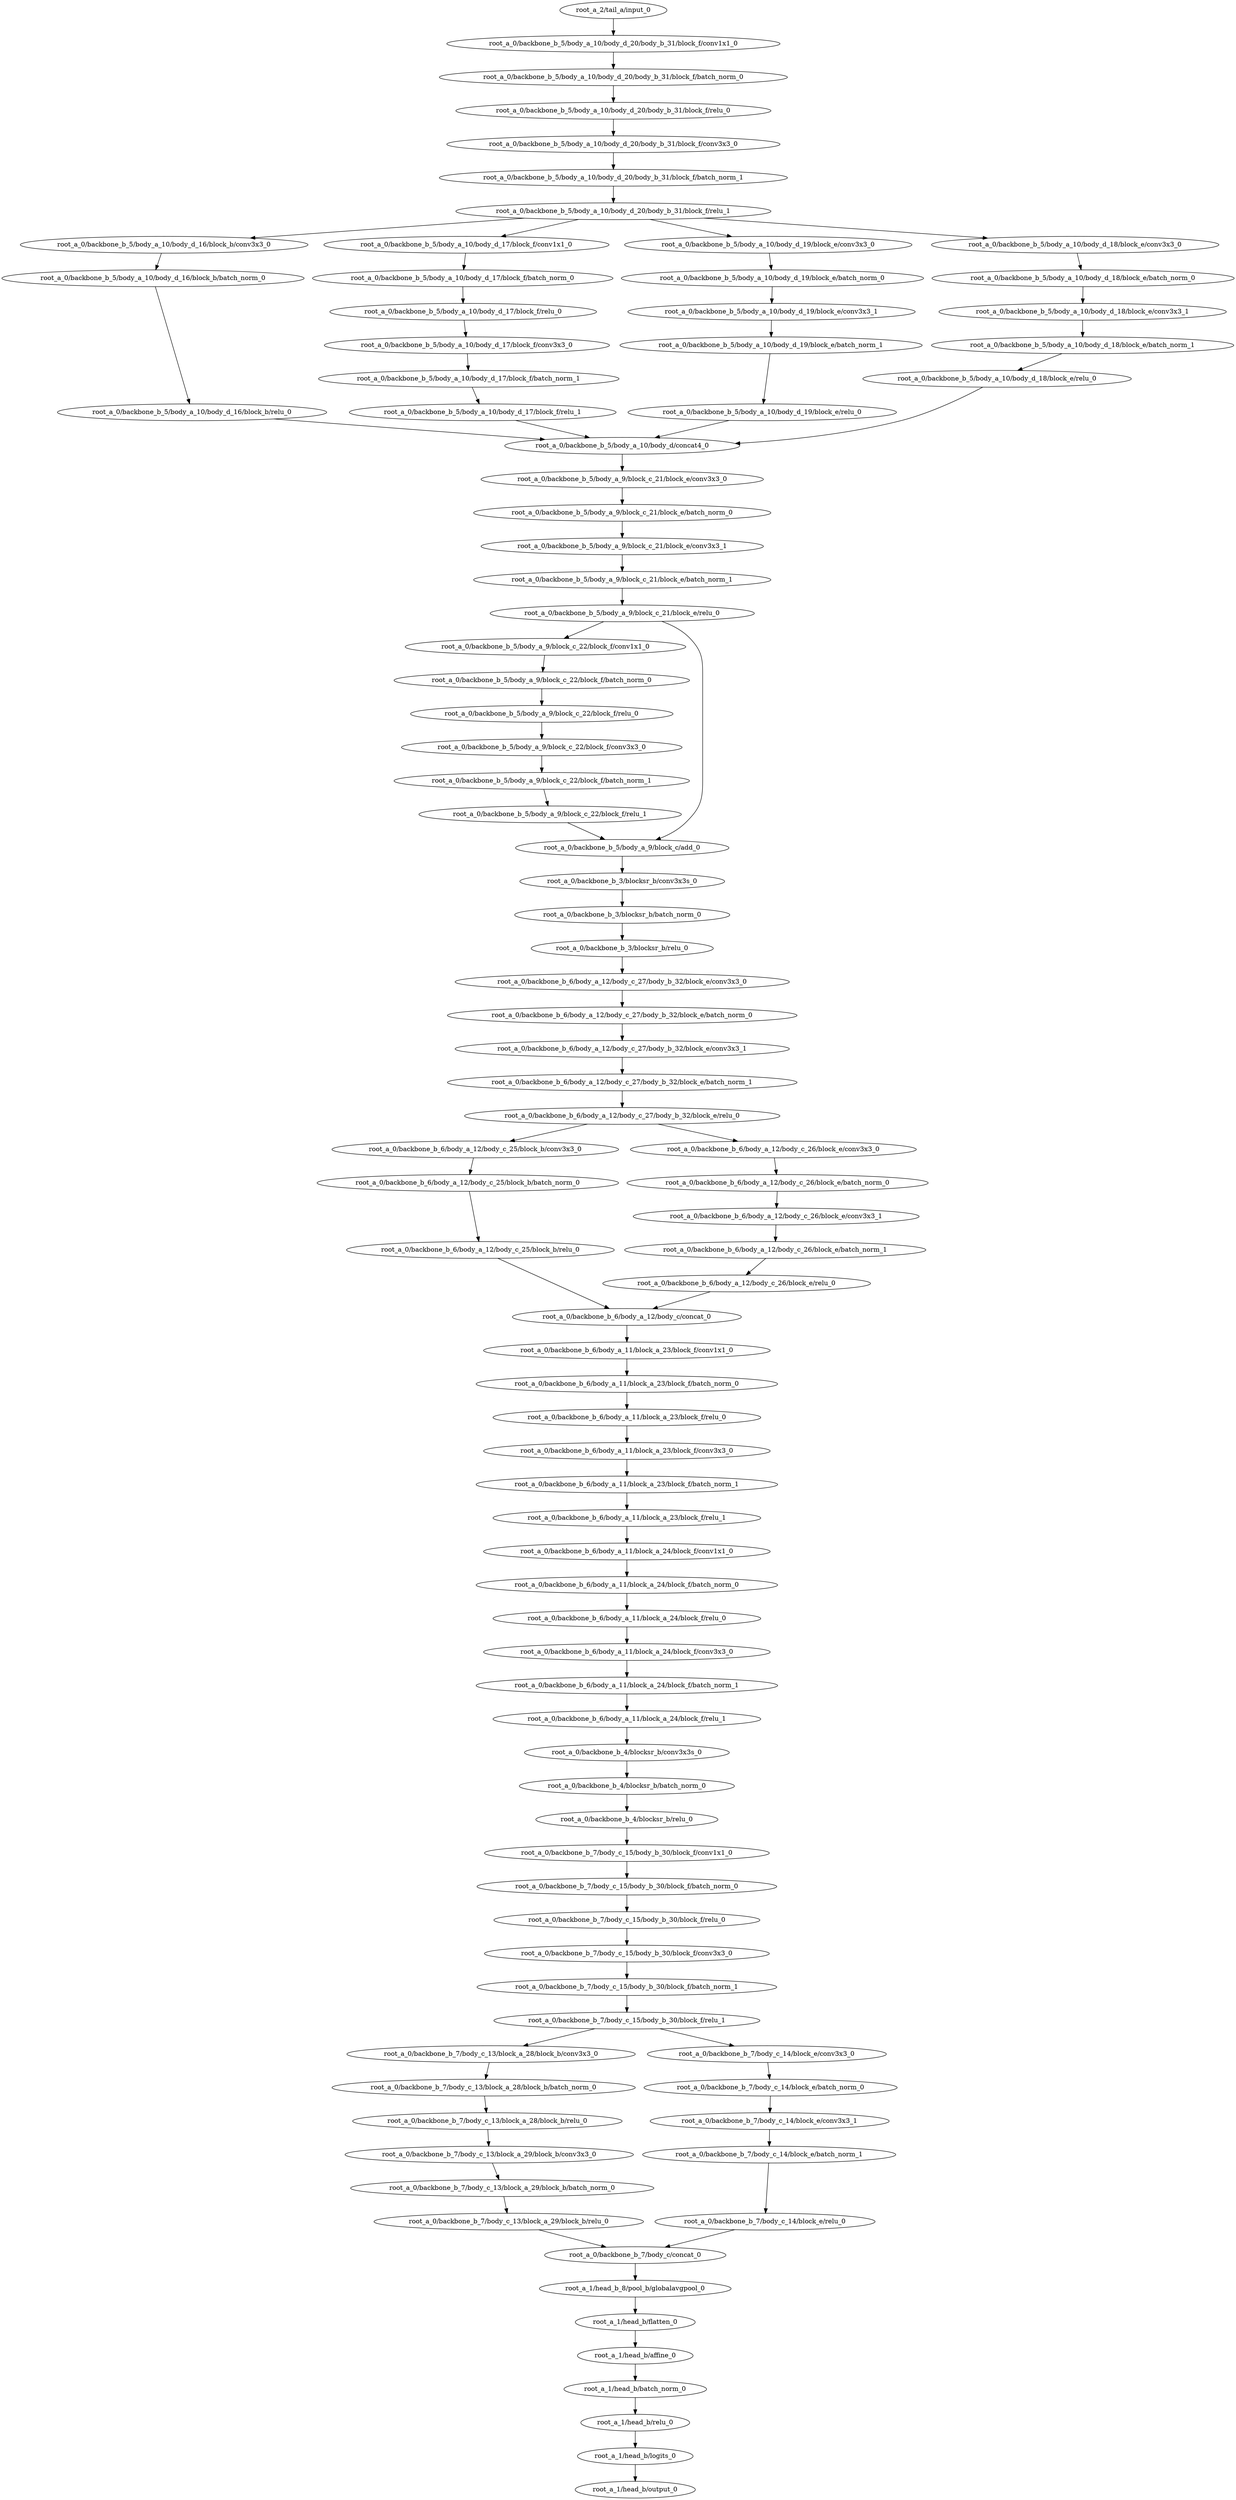 digraph root_a {
	"root_a_2/tail_a/input_0"
	"root_a_0/backbone_b_5/body_a_10/body_d_20/body_b_31/block_f/conv1x1_0"
	"root_a_0/backbone_b_5/body_a_10/body_d_20/body_b_31/block_f/batch_norm_0"
	"root_a_0/backbone_b_5/body_a_10/body_d_20/body_b_31/block_f/relu_0"
	"root_a_0/backbone_b_5/body_a_10/body_d_20/body_b_31/block_f/conv3x3_0"
	"root_a_0/backbone_b_5/body_a_10/body_d_20/body_b_31/block_f/batch_norm_1"
	"root_a_0/backbone_b_5/body_a_10/body_d_20/body_b_31/block_f/relu_1"
	"root_a_0/backbone_b_5/body_a_10/body_d_16/block_b/conv3x3_0"
	"root_a_0/backbone_b_5/body_a_10/body_d_16/block_b/batch_norm_0"
	"root_a_0/backbone_b_5/body_a_10/body_d_16/block_b/relu_0"
	"root_a_0/backbone_b_5/body_a_10/body_d_17/block_f/conv1x1_0"
	"root_a_0/backbone_b_5/body_a_10/body_d_17/block_f/batch_norm_0"
	"root_a_0/backbone_b_5/body_a_10/body_d_17/block_f/relu_0"
	"root_a_0/backbone_b_5/body_a_10/body_d_17/block_f/conv3x3_0"
	"root_a_0/backbone_b_5/body_a_10/body_d_17/block_f/batch_norm_1"
	"root_a_0/backbone_b_5/body_a_10/body_d_17/block_f/relu_1"
	"root_a_0/backbone_b_5/body_a_10/body_d_19/block_e/conv3x3_0"
	"root_a_0/backbone_b_5/body_a_10/body_d_19/block_e/batch_norm_0"
	"root_a_0/backbone_b_5/body_a_10/body_d_19/block_e/conv3x3_1"
	"root_a_0/backbone_b_5/body_a_10/body_d_19/block_e/batch_norm_1"
	"root_a_0/backbone_b_5/body_a_10/body_d_19/block_e/relu_0"
	"root_a_0/backbone_b_5/body_a_10/body_d_18/block_e/conv3x3_0"
	"root_a_0/backbone_b_5/body_a_10/body_d_18/block_e/batch_norm_0"
	"root_a_0/backbone_b_5/body_a_10/body_d_18/block_e/conv3x3_1"
	"root_a_0/backbone_b_5/body_a_10/body_d_18/block_e/batch_norm_1"
	"root_a_0/backbone_b_5/body_a_10/body_d_18/block_e/relu_0"
	"root_a_0/backbone_b_5/body_a_10/body_d/concat4_0"
	"root_a_0/backbone_b_5/body_a_9/block_c_21/block_e/conv3x3_0"
	"root_a_0/backbone_b_5/body_a_9/block_c_21/block_e/batch_norm_0"
	"root_a_0/backbone_b_5/body_a_9/block_c_21/block_e/conv3x3_1"
	"root_a_0/backbone_b_5/body_a_9/block_c_21/block_e/batch_norm_1"
	"root_a_0/backbone_b_5/body_a_9/block_c_21/block_e/relu_0"
	"root_a_0/backbone_b_5/body_a_9/block_c_22/block_f/conv1x1_0"
	"root_a_0/backbone_b_5/body_a_9/block_c_22/block_f/batch_norm_0"
	"root_a_0/backbone_b_5/body_a_9/block_c_22/block_f/relu_0"
	"root_a_0/backbone_b_5/body_a_9/block_c_22/block_f/conv3x3_0"
	"root_a_0/backbone_b_5/body_a_9/block_c_22/block_f/batch_norm_1"
	"root_a_0/backbone_b_5/body_a_9/block_c_22/block_f/relu_1"
	"root_a_0/backbone_b_5/body_a_9/block_c/add_0"
	"root_a_0/backbone_b_3/blocksr_b/conv3x3s_0"
	"root_a_0/backbone_b_3/blocksr_b/batch_norm_0"
	"root_a_0/backbone_b_3/blocksr_b/relu_0"
	"root_a_0/backbone_b_6/body_a_12/body_c_27/body_b_32/block_e/conv3x3_0"
	"root_a_0/backbone_b_6/body_a_12/body_c_27/body_b_32/block_e/batch_norm_0"
	"root_a_0/backbone_b_6/body_a_12/body_c_27/body_b_32/block_e/conv3x3_1"
	"root_a_0/backbone_b_6/body_a_12/body_c_27/body_b_32/block_e/batch_norm_1"
	"root_a_0/backbone_b_6/body_a_12/body_c_27/body_b_32/block_e/relu_0"
	"root_a_0/backbone_b_6/body_a_12/body_c_25/block_b/conv3x3_0"
	"root_a_0/backbone_b_6/body_a_12/body_c_25/block_b/batch_norm_0"
	"root_a_0/backbone_b_6/body_a_12/body_c_25/block_b/relu_0"
	"root_a_0/backbone_b_6/body_a_12/body_c_26/block_e/conv3x3_0"
	"root_a_0/backbone_b_6/body_a_12/body_c_26/block_e/batch_norm_0"
	"root_a_0/backbone_b_6/body_a_12/body_c_26/block_e/conv3x3_1"
	"root_a_0/backbone_b_6/body_a_12/body_c_26/block_e/batch_norm_1"
	"root_a_0/backbone_b_6/body_a_12/body_c_26/block_e/relu_0"
	"root_a_0/backbone_b_6/body_a_12/body_c/concat_0"
	"root_a_0/backbone_b_6/body_a_11/block_a_23/block_f/conv1x1_0"
	"root_a_0/backbone_b_6/body_a_11/block_a_23/block_f/batch_norm_0"
	"root_a_0/backbone_b_6/body_a_11/block_a_23/block_f/relu_0"
	"root_a_0/backbone_b_6/body_a_11/block_a_23/block_f/conv3x3_0"
	"root_a_0/backbone_b_6/body_a_11/block_a_23/block_f/batch_norm_1"
	"root_a_0/backbone_b_6/body_a_11/block_a_23/block_f/relu_1"
	"root_a_0/backbone_b_6/body_a_11/block_a_24/block_f/conv1x1_0"
	"root_a_0/backbone_b_6/body_a_11/block_a_24/block_f/batch_norm_0"
	"root_a_0/backbone_b_6/body_a_11/block_a_24/block_f/relu_0"
	"root_a_0/backbone_b_6/body_a_11/block_a_24/block_f/conv3x3_0"
	"root_a_0/backbone_b_6/body_a_11/block_a_24/block_f/batch_norm_1"
	"root_a_0/backbone_b_6/body_a_11/block_a_24/block_f/relu_1"
	"root_a_0/backbone_b_4/blocksr_b/conv3x3s_0"
	"root_a_0/backbone_b_4/blocksr_b/batch_norm_0"
	"root_a_0/backbone_b_4/blocksr_b/relu_0"
	"root_a_0/backbone_b_7/body_c_15/body_b_30/block_f/conv1x1_0"
	"root_a_0/backbone_b_7/body_c_15/body_b_30/block_f/batch_norm_0"
	"root_a_0/backbone_b_7/body_c_15/body_b_30/block_f/relu_0"
	"root_a_0/backbone_b_7/body_c_15/body_b_30/block_f/conv3x3_0"
	"root_a_0/backbone_b_7/body_c_15/body_b_30/block_f/batch_norm_1"
	"root_a_0/backbone_b_7/body_c_15/body_b_30/block_f/relu_1"
	"root_a_0/backbone_b_7/body_c_13/block_a_28/block_b/conv3x3_0"
	"root_a_0/backbone_b_7/body_c_13/block_a_28/block_b/batch_norm_0"
	"root_a_0/backbone_b_7/body_c_13/block_a_28/block_b/relu_0"
	"root_a_0/backbone_b_7/body_c_13/block_a_29/block_b/conv3x3_0"
	"root_a_0/backbone_b_7/body_c_13/block_a_29/block_b/batch_norm_0"
	"root_a_0/backbone_b_7/body_c_13/block_a_29/block_b/relu_0"
	"root_a_0/backbone_b_7/body_c_14/block_e/conv3x3_0"
	"root_a_0/backbone_b_7/body_c_14/block_e/batch_norm_0"
	"root_a_0/backbone_b_7/body_c_14/block_e/conv3x3_1"
	"root_a_0/backbone_b_7/body_c_14/block_e/batch_norm_1"
	"root_a_0/backbone_b_7/body_c_14/block_e/relu_0"
	"root_a_0/backbone_b_7/body_c/concat_0"
	"root_a_1/head_b_8/pool_b/globalavgpool_0"
	"root_a_1/head_b/flatten_0"
	"root_a_1/head_b/affine_0"
	"root_a_1/head_b/batch_norm_0"
	"root_a_1/head_b/relu_0"
	"root_a_1/head_b/logits_0"
	"root_a_1/head_b/output_0"

	"root_a_2/tail_a/input_0" -> "root_a_0/backbone_b_5/body_a_10/body_d_20/body_b_31/block_f/conv1x1_0"
	"root_a_0/backbone_b_5/body_a_10/body_d_20/body_b_31/block_f/conv1x1_0" -> "root_a_0/backbone_b_5/body_a_10/body_d_20/body_b_31/block_f/batch_norm_0"
	"root_a_0/backbone_b_5/body_a_10/body_d_20/body_b_31/block_f/batch_norm_0" -> "root_a_0/backbone_b_5/body_a_10/body_d_20/body_b_31/block_f/relu_0"
	"root_a_0/backbone_b_5/body_a_10/body_d_20/body_b_31/block_f/relu_0" -> "root_a_0/backbone_b_5/body_a_10/body_d_20/body_b_31/block_f/conv3x3_0"
	"root_a_0/backbone_b_5/body_a_10/body_d_20/body_b_31/block_f/conv3x3_0" -> "root_a_0/backbone_b_5/body_a_10/body_d_20/body_b_31/block_f/batch_norm_1"
	"root_a_0/backbone_b_5/body_a_10/body_d_20/body_b_31/block_f/batch_norm_1" -> "root_a_0/backbone_b_5/body_a_10/body_d_20/body_b_31/block_f/relu_1"
	"root_a_0/backbone_b_5/body_a_10/body_d_20/body_b_31/block_f/relu_1" -> "root_a_0/backbone_b_5/body_a_10/body_d_16/block_b/conv3x3_0"
	"root_a_0/backbone_b_5/body_a_10/body_d_16/block_b/conv3x3_0" -> "root_a_0/backbone_b_5/body_a_10/body_d_16/block_b/batch_norm_0"
	"root_a_0/backbone_b_5/body_a_10/body_d_16/block_b/batch_norm_0" -> "root_a_0/backbone_b_5/body_a_10/body_d_16/block_b/relu_0"
	"root_a_0/backbone_b_5/body_a_10/body_d_20/body_b_31/block_f/relu_1" -> "root_a_0/backbone_b_5/body_a_10/body_d_17/block_f/conv1x1_0"
	"root_a_0/backbone_b_5/body_a_10/body_d_17/block_f/conv1x1_0" -> "root_a_0/backbone_b_5/body_a_10/body_d_17/block_f/batch_norm_0"
	"root_a_0/backbone_b_5/body_a_10/body_d_17/block_f/batch_norm_0" -> "root_a_0/backbone_b_5/body_a_10/body_d_17/block_f/relu_0"
	"root_a_0/backbone_b_5/body_a_10/body_d_17/block_f/relu_0" -> "root_a_0/backbone_b_5/body_a_10/body_d_17/block_f/conv3x3_0"
	"root_a_0/backbone_b_5/body_a_10/body_d_17/block_f/conv3x3_0" -> "root_a_0/backbone_b_5/body_a_10/body_d_17/block_f/batch_norm_1"
	"root_a_0/backbone_b_5/body_a_10/body_d_17/block_f/batch_norm_1" -> "root_a_0/backbone_b_5/body_a_10/body_d_17/block_f/relu_1"
	"root_a_0/backbone_b_5/body_a_10/body_d_20/body_b_31/block_f/relu_1" -> "root_a_0/backbone_b_5/body_a_10/body_d_19/block_e/conv3x3_0"
	"root_a_0/backbone_b_5/body_a_10/body_d_19/block_e/conv3x3_0" -> "root_a_0/backbone_b_5/body_a_10/body_d_19/block_e/batch_norm_0"
	"root_a_0/backbone_b_5/body_a_10/body_d_19/block_e/batch_norm_0" -> "root_a_0/backbone_b_5/body_a_10/body_d_19/block_e/conv3x3_1"
	"root_a_0/backbone_b_5/body_a_10/body_d_19/block_e/conv3x3_1" -> "root_a_0/backbone_b_5/body_a_10/body_d_19/block_e/batch_norm_1"
	"root_a_0/backbone_b_5/body_a_10/body_d_19/block_e/batch_norm_1" -> "root_a_0/backbone_b_5/body_a_10/body_d_19/block_e/relu_0"
	"root_a_0/backbone_b_5/body_a_10/body_d_20/body_b_31/block_f/relu_1" -> "root_a_0/backbone_b_5/body_a_10/body_d_18/block_e/conv3x3_0"
	"root_a_0/backbone_b_5/body_a_10/body_d_18/block_e/conv3x3_0" -> "root_a_0/backbone_b_5/body_a_10/body_d_18/block_e/batch_norm_0"
	"root_a_0/backbone_b_5/body_a_10/body_d_18/block_e/batch_norm_0" -> "root_a_0/backbone_b_5/body_a_10/body_d_18/block_e/conv3x3_1"
	"root_a_0/backbone_b_5/body_a_10/body_d_18/block_e/conv3x3_1" -> "root_a_0/backbone_b_5/body_a_10/body_d_18/block_e/batch_norm_1"
	"root_a_0/backbone_b_5/body_a_10/body_d_18/block_e/batch_norm_1" -> "root_a_0/backbone_b_5/body_a_10/body_d_18/block_e/relu_0"
	"root_a_0/backbone_b_5/body_a_10/body_d_16/block_b/relu_0" -> "root_a_0/backbone_b_5/body_a_10/body_d/concat4_0"
	"root_a_0/backbone_b_5/body_a_10/body_d_17/block_f/relu_1" -> "root_a_0/backbone_b_5/body_a_10/body_d/concat4_0"
	"root_a_0/backbone_b_5/body_a_10/body_d_19/block_e/relu_0" -> "root_a_0/backbone_b_5/body_a_10/body_d/concat4_0"
	"root_a_0/backbone_b_5/body_a_10/body_d_18/block_e/relu_0" -> "root_a_0/backbone_b_5/body_a_10/body_d/concat4_0"
	"root_a_0/backbone_b_5/body_a_10/body_d/concat4_0" -> "root_a_0/backbone_b_5/body_a_9/block_c_21/block_e/conv3x3_0"
	"root_a_0/backbone_b_5/body_a_9/block_c_21/block_e/conv3x3_0" -> "root_a_0/backbone_b_5/body_a_9/block_c_21/block_e/batch_norm_0"
	"root_a_0/backbone_b_5/body_a_9/block_c_21/block_e/batch_norm_0" -> "root_a_0/backbone_b_5/body_a_9/block_c_21/block_e/conv3x3_1"
	"root_a_0/backbone_b_5/body_a_9/block_c_21/block_e/conv3x3_1" -> "root_a_0/backbone_b_5/body_a_9/block_c_21/block_e/batch_norm_1"
	"root_a_0/backbone_b_5/body_a_9/block_c_21/block_e/batch_norm_1" -> "root_a_0/backbone_b_5/body_a_9/block_c_21/block_e/relu_0"
	"root_a_0/backbone_b_5/body_a_9/block_c_21/block_e/relu_0" -> "root_a_0/backbone_b_5/body_a_9/block_c_22/block_f/conv1x1_0"
	"root_a_0/backbone_b_5/body_a_9/block_c_22/block_f/conv1x1_0" -> "root_a_0/backbone_b_5/body_a_9/block_c_22/block_f/batch_norm_0"
	"root_a_0/backbone_b_5/body_a_9/block_c_22/block_f/batch_norm_0" -> "root_a_0/backbone_b_5/body_a_9/block_c_22/block_f/relu_0"
	"root_a_0/backbone_b_5/body_a_9/block_c_22/block_f/relu_0" -> "root_a_0/backbone_b_5/body_a_9/block_c_22/block_f/conv3x3_0"
	"root_a_0/backbone_b_5/body_a_9/block_c_22/block_f/conv3x3_0" -> "root_a_0/backbone_b_5/body_a_9/block_c_22/block_f/batch_norm_1"
	"root_a_0/backbone_b_5/body_a_9/block_c_22/block_f/batch_norm_1" -> "root_a_0/backbone_b_5/body_a_9/block_c_22/block_f/relu_1"
	"root_a_0/backbone_b_5/body_a_9/block_c_22/block_f/relu_1" -> "root_a_0/backbone_b_5/body_a_9/block_c/add_0"
	"root_a_0/backbone_b_5/body_a_9/block_c_21/block_e/relu_0" -> "root_a_0/backbone_b_5/body_a_9/block_c/add_0"
	"root_a_0/backbone_b_5/body_a_9/block_c/add_0" -> "root_a_0/backbone_b_3/blocksr_b/conv3x3s_0"
	"root_a_0/backbone_b_3/blocksr_b/conv3x3s_0" -> "root_a_0/backbone_b_3/blocksr_b/batch_norm_0"
	"root_a_0/backbone_b_3/blocksr_b/batch_norm_0" -> "root_a_0/backbone_b_3/blocksr_b/relu_0"
	"root_a_0/backbone_b_3/blocksr_b/relu_0" -> "root_a_0/backbone_b_6/body_a_12/body_c_27/body_b_32/block_e/conv3x3_0"
	"root_a_0/backbone_b_6/body_a_12/body_c_27/body_b_32/block_e/conv3x3_0" -> "root_a_0/backbone_b_6/body_a_12/body_c_27/body_b_32/block_e/batch_norm_0"
	"root_a_0/backbone_b_6/body_a_12/body_c_27/body_b_32/block_e/batch_norm_0" -> "root_a_0/backbone_b_6/body_a_12/body_c_27/body_b_32/block_e/conv3x3_1"
	"root_a_0/backbone_b_6/body_a_12/body_c_27/body_b_32/block_e/conv3x3_1" -> "root_a_0/backbone_b_6/body_a_12/body_c_27/body_b_32/block_e/batch_norm_1"
	"root_a_0/backbone_b_6/body_a_12/body_c_27/body_b_32/block_e/batch_norm_1" -> "root_a_0/backbone_b_6/body_a_12/body_c_27/body_b_32/block_e/relu_0"
	"root_a_0/backbone_b_6/body_a_12/body_c_27/body_b_32/block_e/relu_0" -> "root_a_0/backbone_b_6/body_a_12/body_c_25/block_b/conv3x3_0"
	"root_a_0/backbone_b_6/body_a_12/body_c_25/block_b/conv3x3_0" -> "root_a_0/backbone_b_6/body_a_12/body_c_25/block_b/batch_norm_0"
	"root_a_0/backbone_b_6/body_a_12/body_c_25/block_b/batch_norm_0" -> "root_a_0/backbone_b_6/body_a_12/body_c_25/block_b/relu_0"
	"root_a_0/backbone_b_6/body_a_12/body_c_27/body_b_32/block_e/relu_0" -> "root_a_0/backbone_b_6/body_a_12/body_c_26/block_e/conv3x3_0"
	"root_a_0/backbone_b_6/body_a_12/body_c_26/block_e/conv3x3_0" -> "root_a_0/backbone_b_6/body_a_12/body_c_26/block_e/batch_norm_0"
	"root_a_0/backbone_b_6/body_a_12/body_c_26/block_e/batch_norm_0" -> "root_a_0/backbone_b_6/body_a_12/body_c_26/block_e/conv3x3_1"
	"root_a_0/backbone_b_6/body_a_12/body_c_26/block_e/conv3x3_1" -> "root_a_0/backbone_b_6/body_a_12/body_c_26/block_e/batch_norm_1"
	"root_a_0/backbone_b_6/body_a_12/body_c_26/block_e/batch_norm_1" -> "root_a_0/backbone_b_6/body_a_12/body_c_26/block_e/relu_0"
	"root_a_0/backbone_b_6/body_a_12/body_c_25/block_b/relu_0" -> "root_a_0/backbone_b_6/body_a_12/body_c/concat_0"
	"root_a_0/backbone_b_6/body_a_12/body_c_26/block_e/relu_0" -> "root_a_0/backbone_b_6/body_a_12/body_c/concat_0"
	"root_a_0/backbone_b_6/body_a_12/body_c/concat_0" -> "root_a_0/backbone_b_6/body_a_11/block_a_23/block_f/conv1x1_0"
	"root_a_0/backbone_b_6/body_a_11/block_a_23/block_f/conv1x1_0" -> "root_a_0/backbone_b_6/body_a_11/block_a_23/block_f/batch_norm_0"
	"root_a_0/backbone_b_6/body_a_11/block_a_23/block_f/batch_norm_0" -> "root_a_0/backbone_b_6/body_a_11/block_a_23/block_f/relu_0"
	"root_a_0/backbone_b_6/body_a_11/block_a_23/block_f/relu_0" -> "root_a_0/backbone_b_6/body_a_11/block_a_23/block_f/conv3x3_0"
	"root_a_0/backbone_b_6/body_a_11/block_a_23/block_f/conv3x3_0" -> "root_a_0/backbone_b_6/body_a_11/block_a_23/block_f/batch_norm_1"
	"root_a_0/backbone_b_6/body_a_11/block_a_23/block_f/batch_norm_1" -> "root_a_0/backbone_b_6/body_a_11/block_a_23/block_f/relu_1"
	"root_a_0/backbone_b_6/body_a_11/block_a_23/block_f/relu_1" -> "root_a_0/backbone_b_6/body_a_11/block_a_24/block_f/conv1x1_0"
	"root_a_0/backbone_b_6/body_a_11/block_a_24/block_f/conv1x1_0" -> "root_a_0/backbone_b_6/body_a_11/block_a_24/block_f/batch_norm_0"
	"root_a_0/backbone_b_6/body_a_11/block_a_24/block_f/batch_norm_0" -> "root_a_0/backbone_b_6/body_a_11/block_a_24/block_f/relu_0"
	"root_a_0/backbone_b_6/body_a_11/block_a_24/block_f/relu_0" -> "root_a_0/backbone_b_6/body_a_11/block_a_24/block_f/conv3x3_0"
	"root_a_0/backbone_b_6/body_a_11/block_a_24/block_f/conv3x3_0" -> "root_a_0/backbone_b_6/body_a_11/block_a_24/block_f/batch_norm_1"
	"root_a_0/backbone_b_6/body_a_11/block_a_24/block_f/batch_norm_1" -> "root_a_0/backbone_b_6/body_a_11/block_a_24/block_f/relu_1"
	"root_a_0/backbone_b_6/body_a_11/block_a_24/block_f/relu_1" -> "root_a_0/backbone_b_4/blocksr_b/conv3x3s_0"
	"root_a_0/backbone_b_4/blocksr_b/conv3x3s_0" -> "root_a_0/backbone_b_4/blocksr_b/batch_norm_0"
	"root_a_0/backbone_b_4/blocksr_b/batch_norm_0" -> "root_a_0/backbone_b_4/blocksr_b/relu_0"
	"root_a_0/backbone_b_4/blocksr_b/relu_0" -> "root_a_0/backbone_b_7/body_c_15/body_b_30/block_f/conv1x1_0"
	"root_a_0/backbone_b_7/body_c_15/body_b_30/block_f/conv1x1_0" -> "root_a_0/backbone_b_7/body_c_15/body_b_30/block_f/batch_norm_0"
	"root_a_0/backbone_b_7/body_c_15/body_b_30/block_f/batch_norm_0" -> "root_a_0/backbone_b_7/body_c_15/body_b_30/block_f/relu_0"
	"root_a_0/backbone_b_7/body_c_15/body_b_30/block_f/relu_0" -> "root_a_0/backbone_b_7/body_c_15/body_b_30/block_f/conv3x3_0"
	"root_a_0/backbone_b_7/body_c_15/body_b_30/block_f/conv3x3_0" -> "root_a_0/backbone_b_7/body_c_15/body_b_30/block_f/batch_norm_1"
	"root_a_0/backbone_b_7/body_c_15/body_b_30/block_f/batch_norm_1" -> "root_a_0/backbone_b_7/body_c_15/body_b_30/block_f/relu_1"
	"root_a_0/backbone_b_7/body_c_15/body_b_30/block_f/relu_1" -> "root_a_0/backbone_b_7/body_c_13/block_a_28/block_b/conv3x3_0"
	"root_a_0/backbone_b_7/body_c_13/block_a_28/block_b/conv3x3_0" -> "root_a_0/backbone_b_7/body_c_13/block_a_28/block_b/batch_norm_0"
	"root_a_0/backbone_b_7/body_c_13/block_a_28/block_b/batch_norm_0" -> "root_a_0/backbone_b_7/body_c_13/block_a_28/block_b/relu_0"
	"root_a_0/backbone_b_7/body_c_13/block_a_28/block_b/relu_0" -> "root_a_0/backbone_b_7/body_c_13/block_a_29/block_b/conv3x3_0"
	"root_a_0/backbone_b_7/body_c_13/block_a_29/block_b/conv3x3_0" -> "root_a_0/backbone_b_7/body_c_13/block_a_29/block_b/batch_norm_0"
	"root_a_0/backbone_b_7/body_c_13/block_a_29/block_b/batch_norm_0" -> "root_a_0/backbone_b_7/body_c_13/block_a_29/block_b/relu_0"
	"root_a_0/backbone_b_7/body_c_15/body_b_30/block_f/relu_1" -> "root_a_0/backbone_b_7/body_c_14/block_e/conv3x3_0"
	"root_a_0/backbone_b_7/body_c_14/block_e/conv3x3_0" -> "root_a_0/backbone_b_7/body_c_14/block_e/batch_norm_0"
	"root_a_0/backbone_b_7/body_c_14/block_e/batch_norm_0" -> "root_a_0/backbone_b_7/body_c_14/block_e/conv3x3_1"
	"root_a_0/backbone_b_7/body_c_14/block_e/conv3x3_1" -> "root_a_0/backbone_b_7/body_c_14/block_e/batch_norm_1"
	"root_a_0/backbone_b_7/body_c_14/block_e/batch_norm_1" -> "root_a_0/backbone_b_7/body_c_14/block_e/relu_0"
	"root_a_0/backbone_b_7/body_c_13/block_a_29/block_b/relu_0" -> "root_a_0/backbone_b_7/body_c/concat_0"
	"root_a_0/backbone_b_7/body_c_14/block_e/relu_0" -> "root_a_0/backbone_b_7/body_c/concat_0"
	"root_a_0/backbone_b_7/body_c/concat_0" -> "root_a_1/head_b_8/pool_b/globalavgpool_0"
	"root_a_1/head_b_8/pool_b/globalavgpool_0" -> "root_a_1/head_b/flatten_0"
	"root_a_1/head_b/flatten_0" -> "root_a_1/head_b/affine_0"
	"root_a_1/head_b/affine_0" -> "root_a_1/head_b/batch_norm_0"
	"root_a_1/head_b/batch_norm_0" -> "root_a_1/head_b/relu_0"
	"root_a_1/head_b/relu_0" -> "root_a_1/head_b/logits_0"
	"root_a_1/head_b/logits_0" -> "root_a_1/head_b/output_0"

}